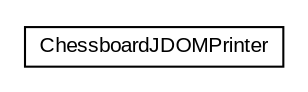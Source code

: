 #!/usr/local/bin/dot
#
# Class diagram 
# Generated by UMLGraph version R5_6 (http://www.umlgraph.org/)
#

digraph G {
	edge [fontname="arial",fontsize=10,labelfontname="arial",labelfontsize=10];
	node [fontname="arial",fontsize=10,shape=plaintext];
	nodesep=0.25;
	ranksep=0.5;
	// xml.third_party.jdom.dom.ChessboardJDOMPrinter
	c8737 [label=<<table title="xml.third_party.jdom.dom.ChessboardJDOMPrinter" border="0" cellborder="1" cellspacing="0" cellpadding="2" port="p" href="./ChessboardJDOMPrinter.html">
		<tr><td><table border="0" cellspacing="0" cellpadding="1">
<tr><td align="center" balign="center"> ChessboardJDOMPrinter </td></tr>
		</table></td></tr>
		</table>>, URL="./ChessboardJDOMPrinter.html", fontname="arial", fontcolor="black", fontsize=10.0];
}


